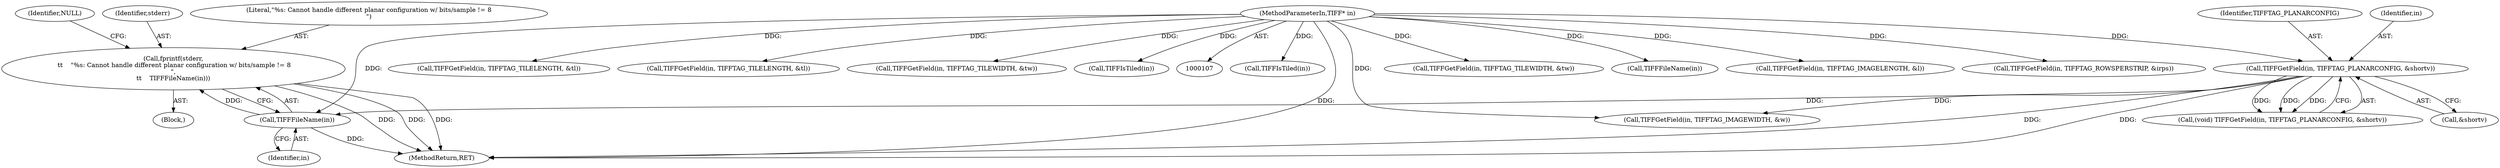 digraph "1_libtiff_5c080298d59efa53264d7248bbe3a04660db6ef7_1@API" {
"1000139" [label="(Call,fprintf(stderr,\n \t\t    \"%s: Cannot handle different planar configuration w/ bits/sample != 8\n\",\n\t\t    TIFFFileName(in)))"];
"1000142" [label="(Call,TIFFFileName(in))"];
"1000121" [label="(Call,TIFFGetField(in, TIFFTAG_PLANARCONFIG, &shortv))"];
"1000108" [label="(MethodParameterIn,TIFF* in)"];
"1000300" [label="(MethodReturn,RET)"];
"1000140" [label="(Identifier,stderr)"];
"1000146" [label="(Call,TIFFGetField(in, TIFFTAG_IMAGEWIDTH, &w))"];
"1000254" [label="(Call,TIFFIsTiled(in))"];
"1000231" [label="(Call,TIFFGetField(in, TIFFTAG_TILEWIDTH, &tw))"];
"1000139" [label="(Call,fprintf(stderr,\n \t\t    \"%s: Cannot handle different planar configuration w/ bits/sample != 8\n\",\n\t\t    TIFFFileName(in)))"];
"1000122" [label="(Identifier,in)"];
"1000192" [label="(Call,TIFFFileName(in))"];
"1000108" [label="(MethodParameterIn,TIFF* in)"];
"1000151" [label="(Call,TIFFGetField(in, TIFFTAG_IMAGELENGTH, &l))"];
"1000171" [label="(Call,TIFFGetField(in, TIFFTAG_ROWSPERSTRIP, &irps))"];
"1000236" [label="(Call,TIFFGetField(in, TIFFTAG_TILELENGTH, &tl))"];
"1000138" [label="(Block,)"];
"1000212" [label="(Call,TIFFGetField(in, TIFFTAG_TILELENGTH, &tl))"];
"1000202" [label="(Call,TIFFGetField(in, TIFFTAG_TILEWIDTH, &tw))"];
"1000121" [label="(Call,TIFFGetField(in, TIFFTAG_PLANARCONFIG, &shortv))"];
"1000143" [label="(Identifier,in)"];
"1000142" [label="(Call,TIFFFileName(in))"];
"1000123" [label="(Identifier,TIFFTAG_PLANARCONFIG)"];
"1000161" [label="(Call,TIFFIsTiled(in))"];
"1000141" [label="(Literal,\"%s: Cannot handle different planar configuration w/ bits/sample != 8\n\")"];
"1000124" [label="(Call,&shortv)"];
"1000119" [label="(Call,(void) TIFFGetField(in, TIFFTAG_PLANARCONFIG, &shortv))"];
"1000145" [label="(Identifier,NULL)"];
"1000139" -> "1000138"  [label="AST: "];
"1000139" -> "1000142"  [label="CFG: "];
"1000140" -> "1000139"  [label="AST: "];
"1000141" -> "1000139"  [label="AST: "];
"1000142" -> "1000139"  [label="AST: "];
"1000145" -> "1000139"  [label="CFG: "];
"1000139" -> "1000300"  [label="DDG: "];
"1000139" -> "1000300"  [label="DDG: "];
"1000139" -> "1000300"  [label="DDG: "];
"1000142" -> "1000139"  [label="DDG: "];
"1000142" -> "1000143"  [label="CFG: "];
"1000143" -> "1000142"  [label="AST: "];
"1000142" -> "1000300"  [label="DDG: "];
"1000121" -> "1000142"  [label="DDG: "];
"1000108" -> "1000142"  [label="DDG: "];
"1000121" -> "1000119"  [label="AST: "];
"1000121" -> "1000124"  [label="CFG: "];
"1000122" -> "1000121"  [label="AST: "];
"1000123" -> "1000121"  [label="AST: "];
"1000124" -> "1000121"  [label="AST: "];
"1000119" -> "1000121"  [label="CFG: "];
"1000121" -> "1000300"  [label="DDG: "];
"1000121" -> "1000300"  [label="DDG: "];
"1000121" -> "1000119"  [label="DDG: "];
"1000121" -> "1000119"  [label="DDG: "];
"1000121" -> "1000119"  [label="DDG: "];
"1000108" -> "1000121"  [label="DDG: "];
"1000121" -> "1000146"  [label="DDG: "];
"1000108" -> "1000107"  [label="AST: "];
"1000108" -> "1000300"  [label="DDG: "];
"1000108" -> "1000146"  [label="DDG: "];
"1000108" -> "1000151"  [label="DDG: "];
"1000108" -> "1000161"  [label="DDG: "];
"1000108" -> "1000171"  [label="DDG: "];
"1000108" -> "1000192"  [label="DDG: "];
"1000108" -> "1000202"  [label="DDG: "];
"1000108" -> "1000212"  [label="DDG: "];
"1000108" -> "1000231"  [label="DDG: "];
"1000108" -> "1000236"  [label="DDG: "];
"1000108" -> "1000254"  [label="DDG: "];
}
